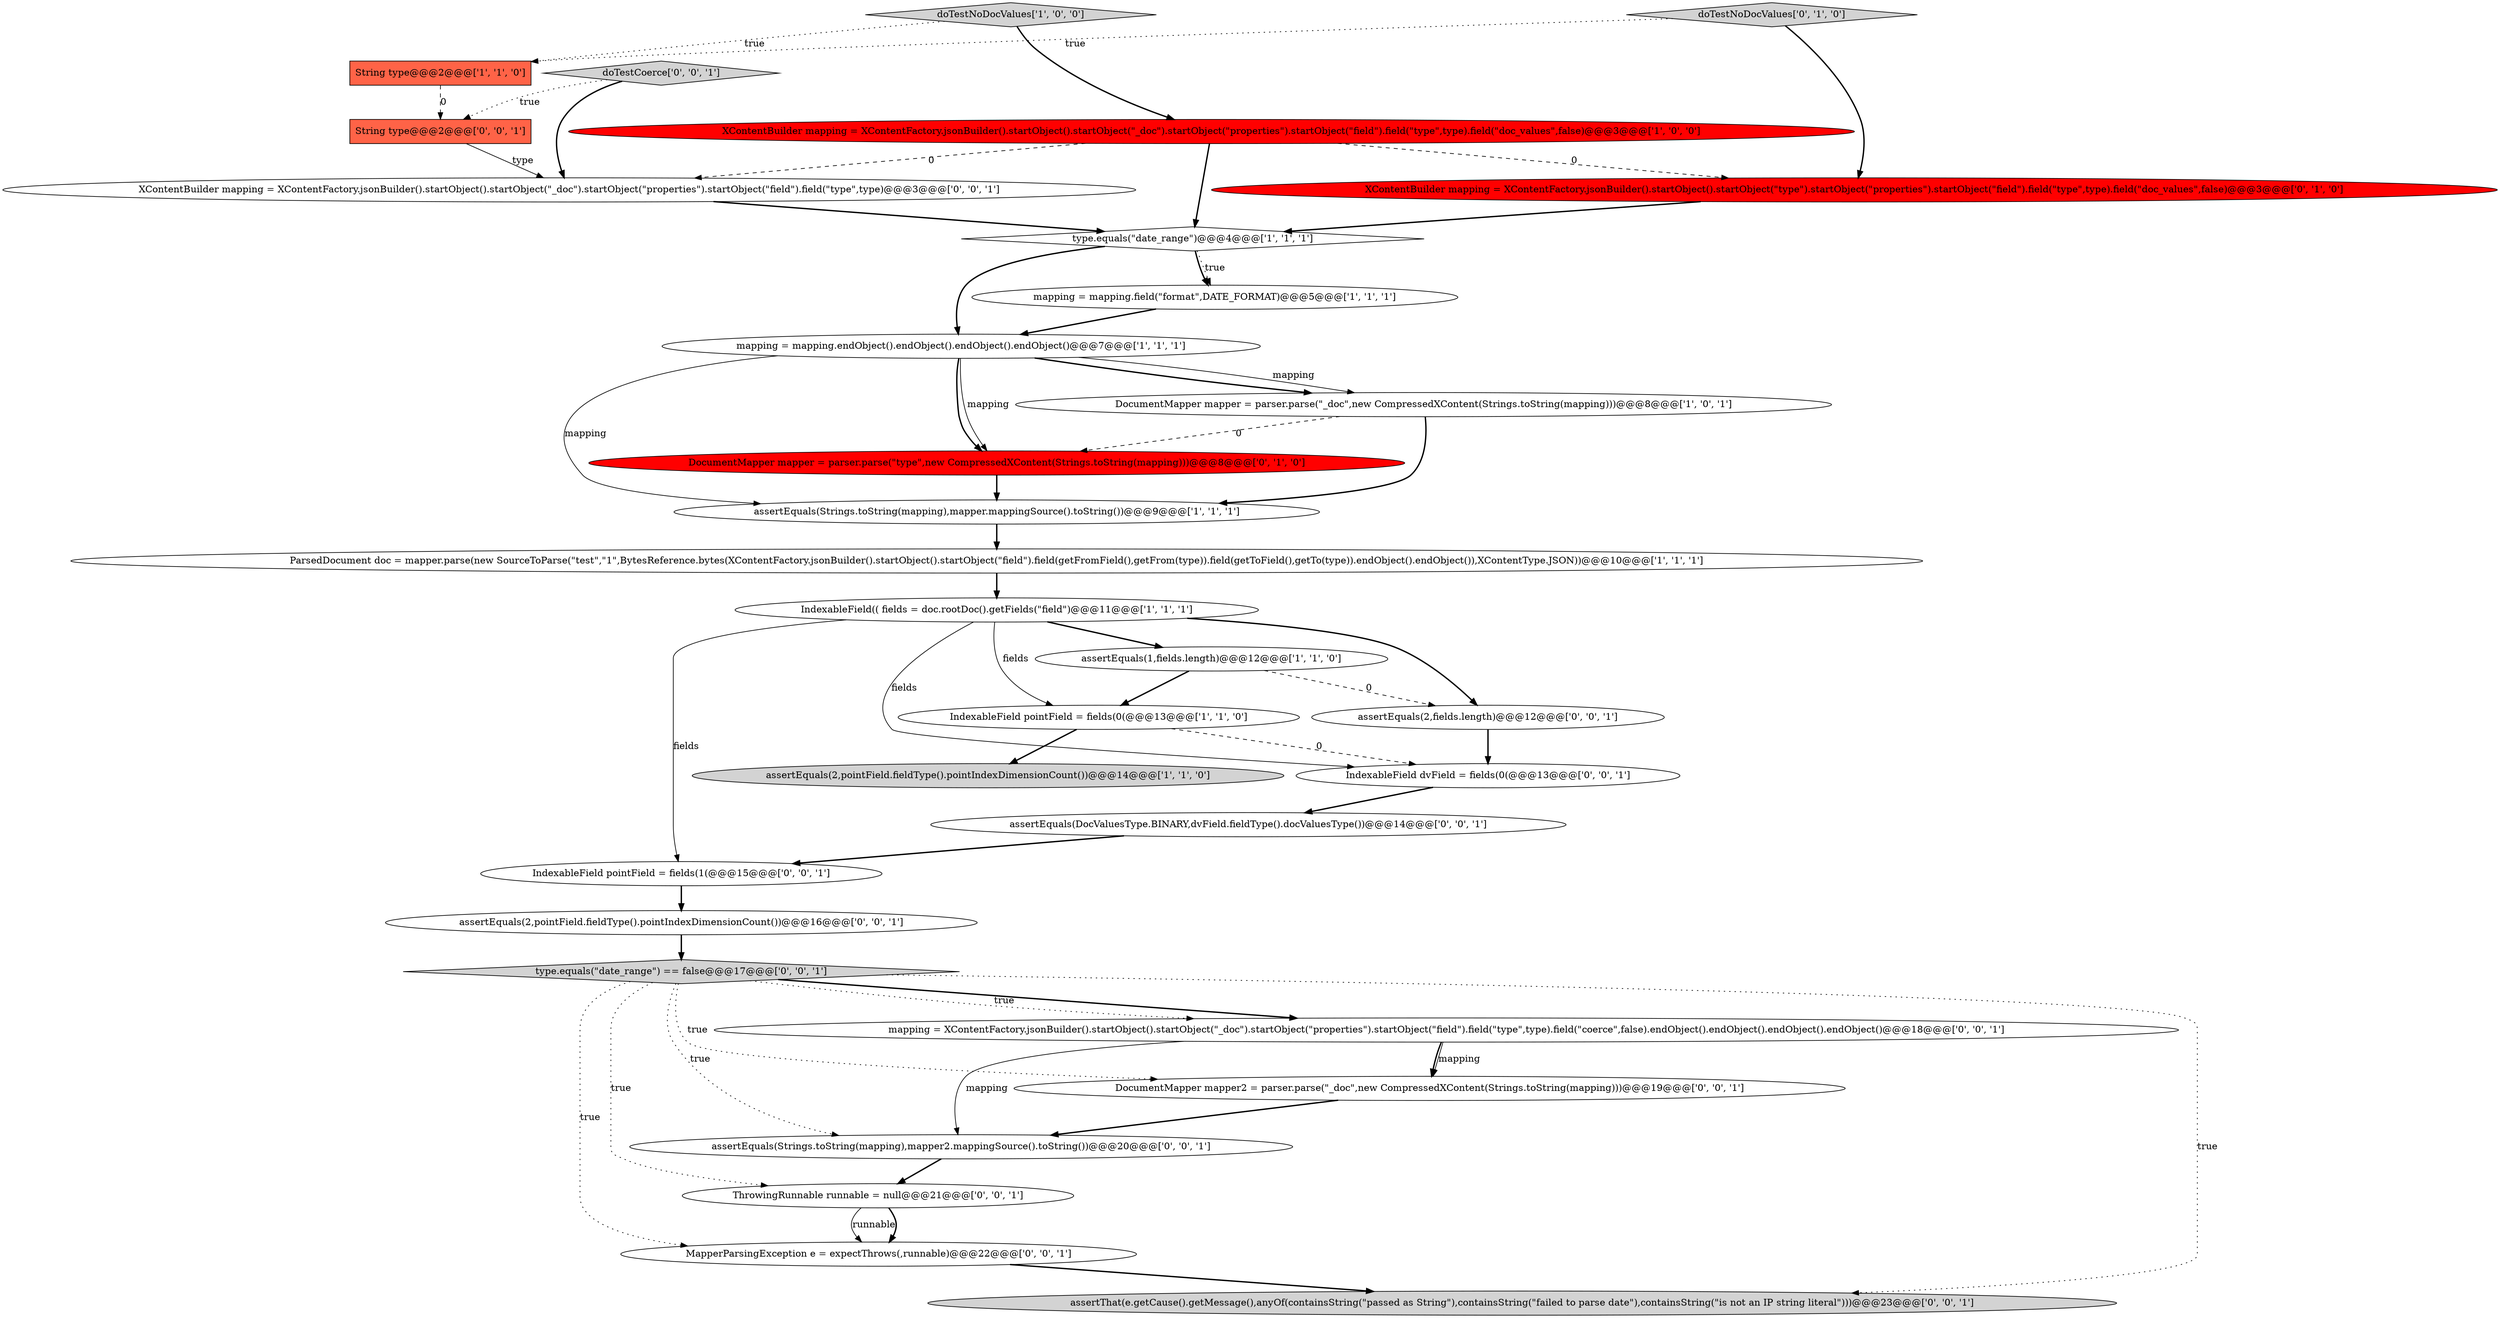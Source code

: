 digraph {
8 [style = filled, label = "doTestNoDocValues['1', '0', '0']", fillcolor = lightgray, shape = diamond image = "AAA0AAABBB1BBB"];
24 [style = filled, label = "assertThat(e.getCause().getMessage(),anyOf(containsString(\"passed as String\"),containsString(\"failed to parse date\"),containsString(\"is not an IP string literal\")))@@@23@@@['0', '0', '1']", fillcolor = lightgray, shape = ellipse image = "AAA0AAABBB3BBB"];
26 [style = filled, label = "assertEquals(2,fields.length)@@@12@@@['0', '0', '1']", fillcolor = white, shape = ellipse image = "AAA0AAABBB3BBB"];
2 [style = filled, label = "IndexableField(( fields = doc.rootDoc().getFields(\"field\")@@@11@@@['1', '1', '1']", fillcolor = white, shape = ellipse image = "AAA0AAABBB1BBB"];
17 [style = filled, label = "ThrowingRunnable runnable = null@@@21@@@['0', '0', '1']", fillcolor = white, shape = ellipse image = "AAA0AAABBB3BBB"];
25 [style = filled, label = "XContentBuilder mapping = XContentFactory.jsonBuilder().startObject().startObject(\"_doc\").startObject(\"properties\").startObject(\"field\").field(\"type\",type)@@@3@@@['0', '0', '1']", fillcolor = white, shape = ellipse image = "AAA0AAABBB3BBB"];
21 [style = filled, label = "assertEquals(Strings.toString(mapping),mapper2.mappingSource().toString())@@@20@@@['0', '0', '1']", fillcolor = white, shape = ellipse image = "AAA0AAABBB3BBB"];
23 [style = filled, label = "assertEquals(2,pointField.fieldType().pointIndexDimensionCount())@@@16@@@['0', '0', '1']", fillcolor = white, shape = ellipse image = "AAA0AAABBB3BBB"];
10 [style = filled, label = "mapping = mapping.endObject().endObject().endObject().endObject()@@@7@@@['1', '1', '1']", fillcolor = white, shape = ellipse image = "AAA0AAABBB1BBB"];
12 [style = filled, label = "ParsedDocument doc = mapper.parse(new SourceToParse(\"test\",\"1\",BytesReference.bytes(XContentFactory.jsonBuilder().startObject().startObject(\"field\").field(getFromField(),getFrom(type)).field(getToField(),getTo(type)).endObject().endObject()),XContentType.JSON))@@@10@@@['1', '1', '1']", fillcolor = white, shape = ellipse image = "AAA0AAABBB1BBB"];
30 [style = filled, label = "doTestCoerce['0', '0', '1']", fillcolor = lightgray, shape = diamond image = "AAA0AAABBB3BBB"];
29 [style = filled, label = "MapperParsingException e = expectThrows(,runnable)@@@22@@@['0', '0', '1']", fillcolor = white, shape = ellipse image = "AAA0AAABBB3BBB"];
5 [style = filled, label = "type.equals(\"date_range\")@@@4@@@['1', '1', '1']", fillcolor = white, shape = diamond image = "AAA0AAABBB1BBB"];
18 [style = filled, label = "DocumentMapper mapper2 = parser.parse(\"_doc\",new CompressedXContent(Strings.toString(mapping)))@@@19@@@['0', '0', '1']", fillcolor = white, shape = ellipse image = "AAA0AAABBB3BBB"];
28 [style = filled, label = "IndexableField dvField = fields(0(@@@13@@@['0', '0', '1']", fillcolor = white, shape = ellipse image = "AAA0AAABBB3BBB"];
15 [style = filled, label = "DocumentMapper mapper = parser.parse(\"type\",new CompressedXContent(Strings.toString(mapping)))@@@8@@@['0', '1', '0']", fillcolor = red, shape = ellipse image = "AAA1AAABBB2BBB"];
13 [style = filled, label = "doTestNoDocValues['0', '1', '0']", fillcolor = lightgray, shape = diamond image = "AAA0AAABBB2BBB"];
4 [style = filled, label = "IndexableField pointField = fields(0(@@@13@@@['1', '1', '0']", fillcolor = white, shape = ellipse image = "AAA0AAABBB1BBB"];
0 [style = filled, label = "assertEquals(Strings.toString(mapping),mapper.mappingSource().toString())@@@9@@@['1', '1', '1']", fillcolor = white, shape = ellipse image = "AAA0AAABBB1BBB"];
11 [style = filled, label = "DocumentMapper mapper = parser.parse(\"_doc\",new CompressedXContent(Strings.toString(mapping)))@@@8@@@['1', '0', '1']", fillcolor = white, shape = ellipse image = "AAA0AAABBB1BBB"];
14 [style = filled, label = "XContentBuilder mapping = XContentFactory.jsonBuilder().startObject().startObject(\"type\").startObject(\"properties\").startObject(\"field\").field(\"type\",type).field(\"doc_values\",false)@@@3@@@['0', '1', '0']", fillcolor = red, shape = ellipse image = "AAA1AAABBB2BBB"];
7 [style = filled, label = "assertEquals(2,pointField.fieldType().pointIndexDimensionCount())@@@14@@@['1', '1', '0']", fillcolor = lightgray, shape = ellipse image = "AAA0AAABBB1BBB"];
20 [style = filled, label = "type.equals(\"date_range\") == false@@@17@@@['0', '0', '1']", fillcolor = lightgray, shape = diamond image = "AAA0AAABBB3BBB"];
22 [style = filled, label = "assertEquals(DocValuesType.BINARY,dvField.fieldType().docValuesType())@@@14@@@['0', '0', '1']", fillcolor = white, shape = ellipse image = "AAA0AAABBB3BBB"];
1 [style = filled, label = "String type@@@2@@@['1', '1', '0']", fillcolor = tomato, shape = box image = "AAA0AAABBB1BBB"];
9 [style = filled, label = "assertEquals(1,fields.length)@@@12@@@['1', '1', '0']", fillcolor = white, shape = ellipse image = "AAA0AAABBB1BBB"];
16 [style = filled, label = "mapping = XContentFactory.jsonBuilder().startObject().startObject(\"_doc\").startObject(\"properties\").startObject(\"field\").field(\"type\",type).field(\"coerce\",false).endObject().endObject().endObject().endObject()@@@18@@@['0', '0', '1']", fillcolor = white, shape = ellipse image = "AAA0AAABBB3BBB"];
6 [style = filled, label = "mapping = mapping.field(\"format\",DATE_FORMAT)@@@5@@@['1', '1', '1']", fillcolor = white, shape = ellipse image = "AAA0AAABBB1BBB"];
3 [style = filled, label = "XContentBuilder mapping = XContentFactory.jsonBuilder().startObject().startObject(\"_doc\").startObject(\"properties\").startObject(\"field\").field(\"type\",type).field(\"doc_values\",false)@@@3@@@['1', '0', '0']", fillcolor = red, shape = ellipse image = "AAA1AAABBB1BBB"];
27 [style = filled, label = "IndexableField pointField = fields(1(@@@15@@@['0', '0', '1']", fillcolor = white, shape = ellipse image = "AAA0AAABBB3BBB"];
19 [style = filled, label = "String type@@@2@@@['0', '0', '1']", fillcolor = tomato, shape = box image = "AAA0AAABBB3BBB"];
5->10 [style = bold, label=""];
10->15 [style = solid, label="mapping"];
23->20 [style = bold, label=""];
2->26 [style = bold, label=""];
16->18 [style = bold, label=""];
10->15 [style = bold, label=""];
20->24 [style = dotted, label="true"];
16->18 [style = solid, label="mapping"];
11->15 [style = dashed, label="0"];
20->17 [style = dotted, label="true"];
9->4 [style = bold, label=""];
0->12 [style = bold, label=""];
10->0 [style = solid, label="mapping"];
8->3 [style = bold, label=""];
1->19 [style = dashed, label="0"];
30->19 [style = dotted, label="true"];
5->6 [style = dotted, label="true"];
30->25 [style = bold, label=""];
16->21 [style = solid, label="mapping"];
20->21 [style = dotted, label="true"];
2->9 [style = bold, label=""];
4->7 [style = bold, label=""];
4->28 [style = dashed, label="0"];
17->29 [style = solid, label="runnable"];
8->1 [style = dotted, label="true"];
19->25 [style = solid, label="type"];
13->1 [style = dotted, label="true"];
2->27 [style = solid, label="fields"];
12->2 [style = bold, label=""];
3->5 [style = bold, label=""];
11->0 [style = bold, label=""];
10->11 [style = solid, label="mapping"];
20->16 [style = bold, label=""];
5->6 [style = bold, label=""];
22->27 [style = bold, label=""];
20->29 [style = dotted, label="true"];
15->0 [style = bold, label=""];
6->10 [style = bold, label=""];
9->26 [style = dashed, label="0"];
20->18 [style = dotted, label="true"];
25->5 [style = bold, label=""];
2->4 [style = solid, label="fields"];
27->23 [style = bold, label=""];
26->28 [style = bold, label=""];
18->21 [style = bold, label=""];
3->14 [style = dashed, label="0"];
17->29 [style = bold, label=""];
29->24 [style = bold, label=""];
2->28 [style = solid, label="fields"];
13->14 [style = bold, label=""];
21->17 [style = bold, label=""];
28->22 [style = bold, label=""];
20->16 [style = dotted, label="true"];
14->5 [style = bold, label=""];
10->11 [style = bold, label=""];
3->25 [style = dashed, label="0"];
}
